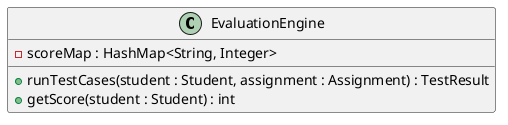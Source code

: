 @startuml
class EvaluationEngine {
    - scoreMap : HashMap<String, Integer>
    + runTestCases(student : Student, assignment : Assignment) : TestResult
    + getScore(student : Student) : int
}
@enduml